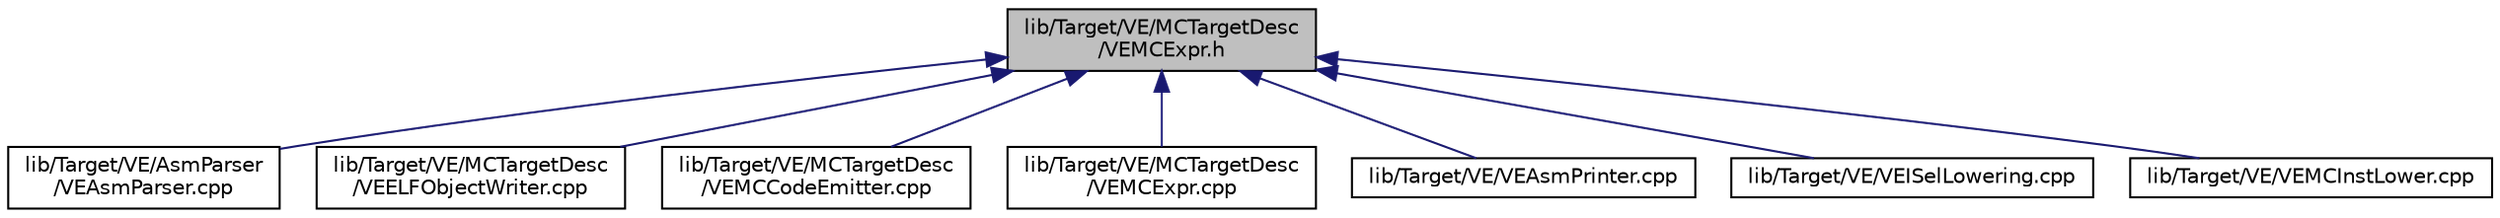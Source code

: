 digraph "lib/Target/VE/MCTargetDesc/VEMCExpr.h"
{
 // LATEX_PDF_SIZE
  bgcolor="transparent";
  edge [fontname="Helvetica",fontsize="10",labelfontname="Helvetica",labelfontsize="10"];
  node [fontname="Helvetica",fontsize="10",shape=record];
  Node1 [label="lib/Target/VE/MCTargetDesc\l/VEMCExpr.h",height=0.2,width=0.4,color="black", fillcolor="grey75", style="filled", fontcolor="black",tooltip=" "];
  Node1 -> Node2 [dir="back",color="midnightblue",fontsize="10",style="solid",fontname="Helvetica"];
  Node2 [label="lib/Target/VE/AsmParser\l/VEAsmParser.cpp",height=0.2,width=0.4,color="black",URL="$VEAsmParser_8cpp.html",tooltip=" "];
  Node1 -> Node3 [dir="back",color="midnightblue",fontsize="10",style="solid",fontname="Helvetica"];
  Node3 [label="lib/Target/VE/MCTargetDesc\l/VEELFObjectWriter.cpp",height=0.2,width=0.4,color="black",URL="$VEELFObjectWriter_8cpp.html",tooltip=" "];
  Node1 -> Node4 [dir="back",color="midnightblue",fontsize="10",style="solid",fontname="Helvetica"];
  Node4 [label="lib/Target/VE/MCTargetDesc\l/VEMCCodeEmitter.cpp",height=0.2,width=0.4,color="black",URL="$VEMCCodeEmitter_8cpp.html",tooltip=" "];
  Node1 -> Node5 [dir="back",color="midnightblue",fontsize="10",style="solid",fontname="Helvetica"];
  Node5 [label="lib/Target/VE/MCTargetDesc\l/VEMCExpr.cpp",height=0.2,width=0.4,color="black",URL="$VEMCExpr_8cpp.html",tooltip=" "];
  Node1 -> Node6 [dir="back",color="midnightblue",fontsize="10",style="solid",fontname="Helvetica"];
  Node6 [label="lib/Target/VE/VEAsmPrinter.cpp",height=0.2,width=0.4,color="black",URL="$VEAsmPrinter_8cpp.html",tooltip=" "];
  Node1 -> Node7 [dir="back",color="midnightblue",fontsize="10",style="solid",fontname="Helvetica"];
  Node7 [label="lib/Target/VE/VEISelLowering.cpp",height=0.2,width=0.4,color="black",URL="$VEISelLowering_8cpp.html",tooltip=" "];
  Node1 -> Node8 [dir="back",color="midnightblue",fontsize="10",style="solid",fontname="Helvetica"];
  Node8 [label="lib/Target/VE/VEMCInstLower.cpp",height=0.2,width=0.4,color="black",URL="$VEMCInstLower_8cpp.html",tooltip=" "];
}
